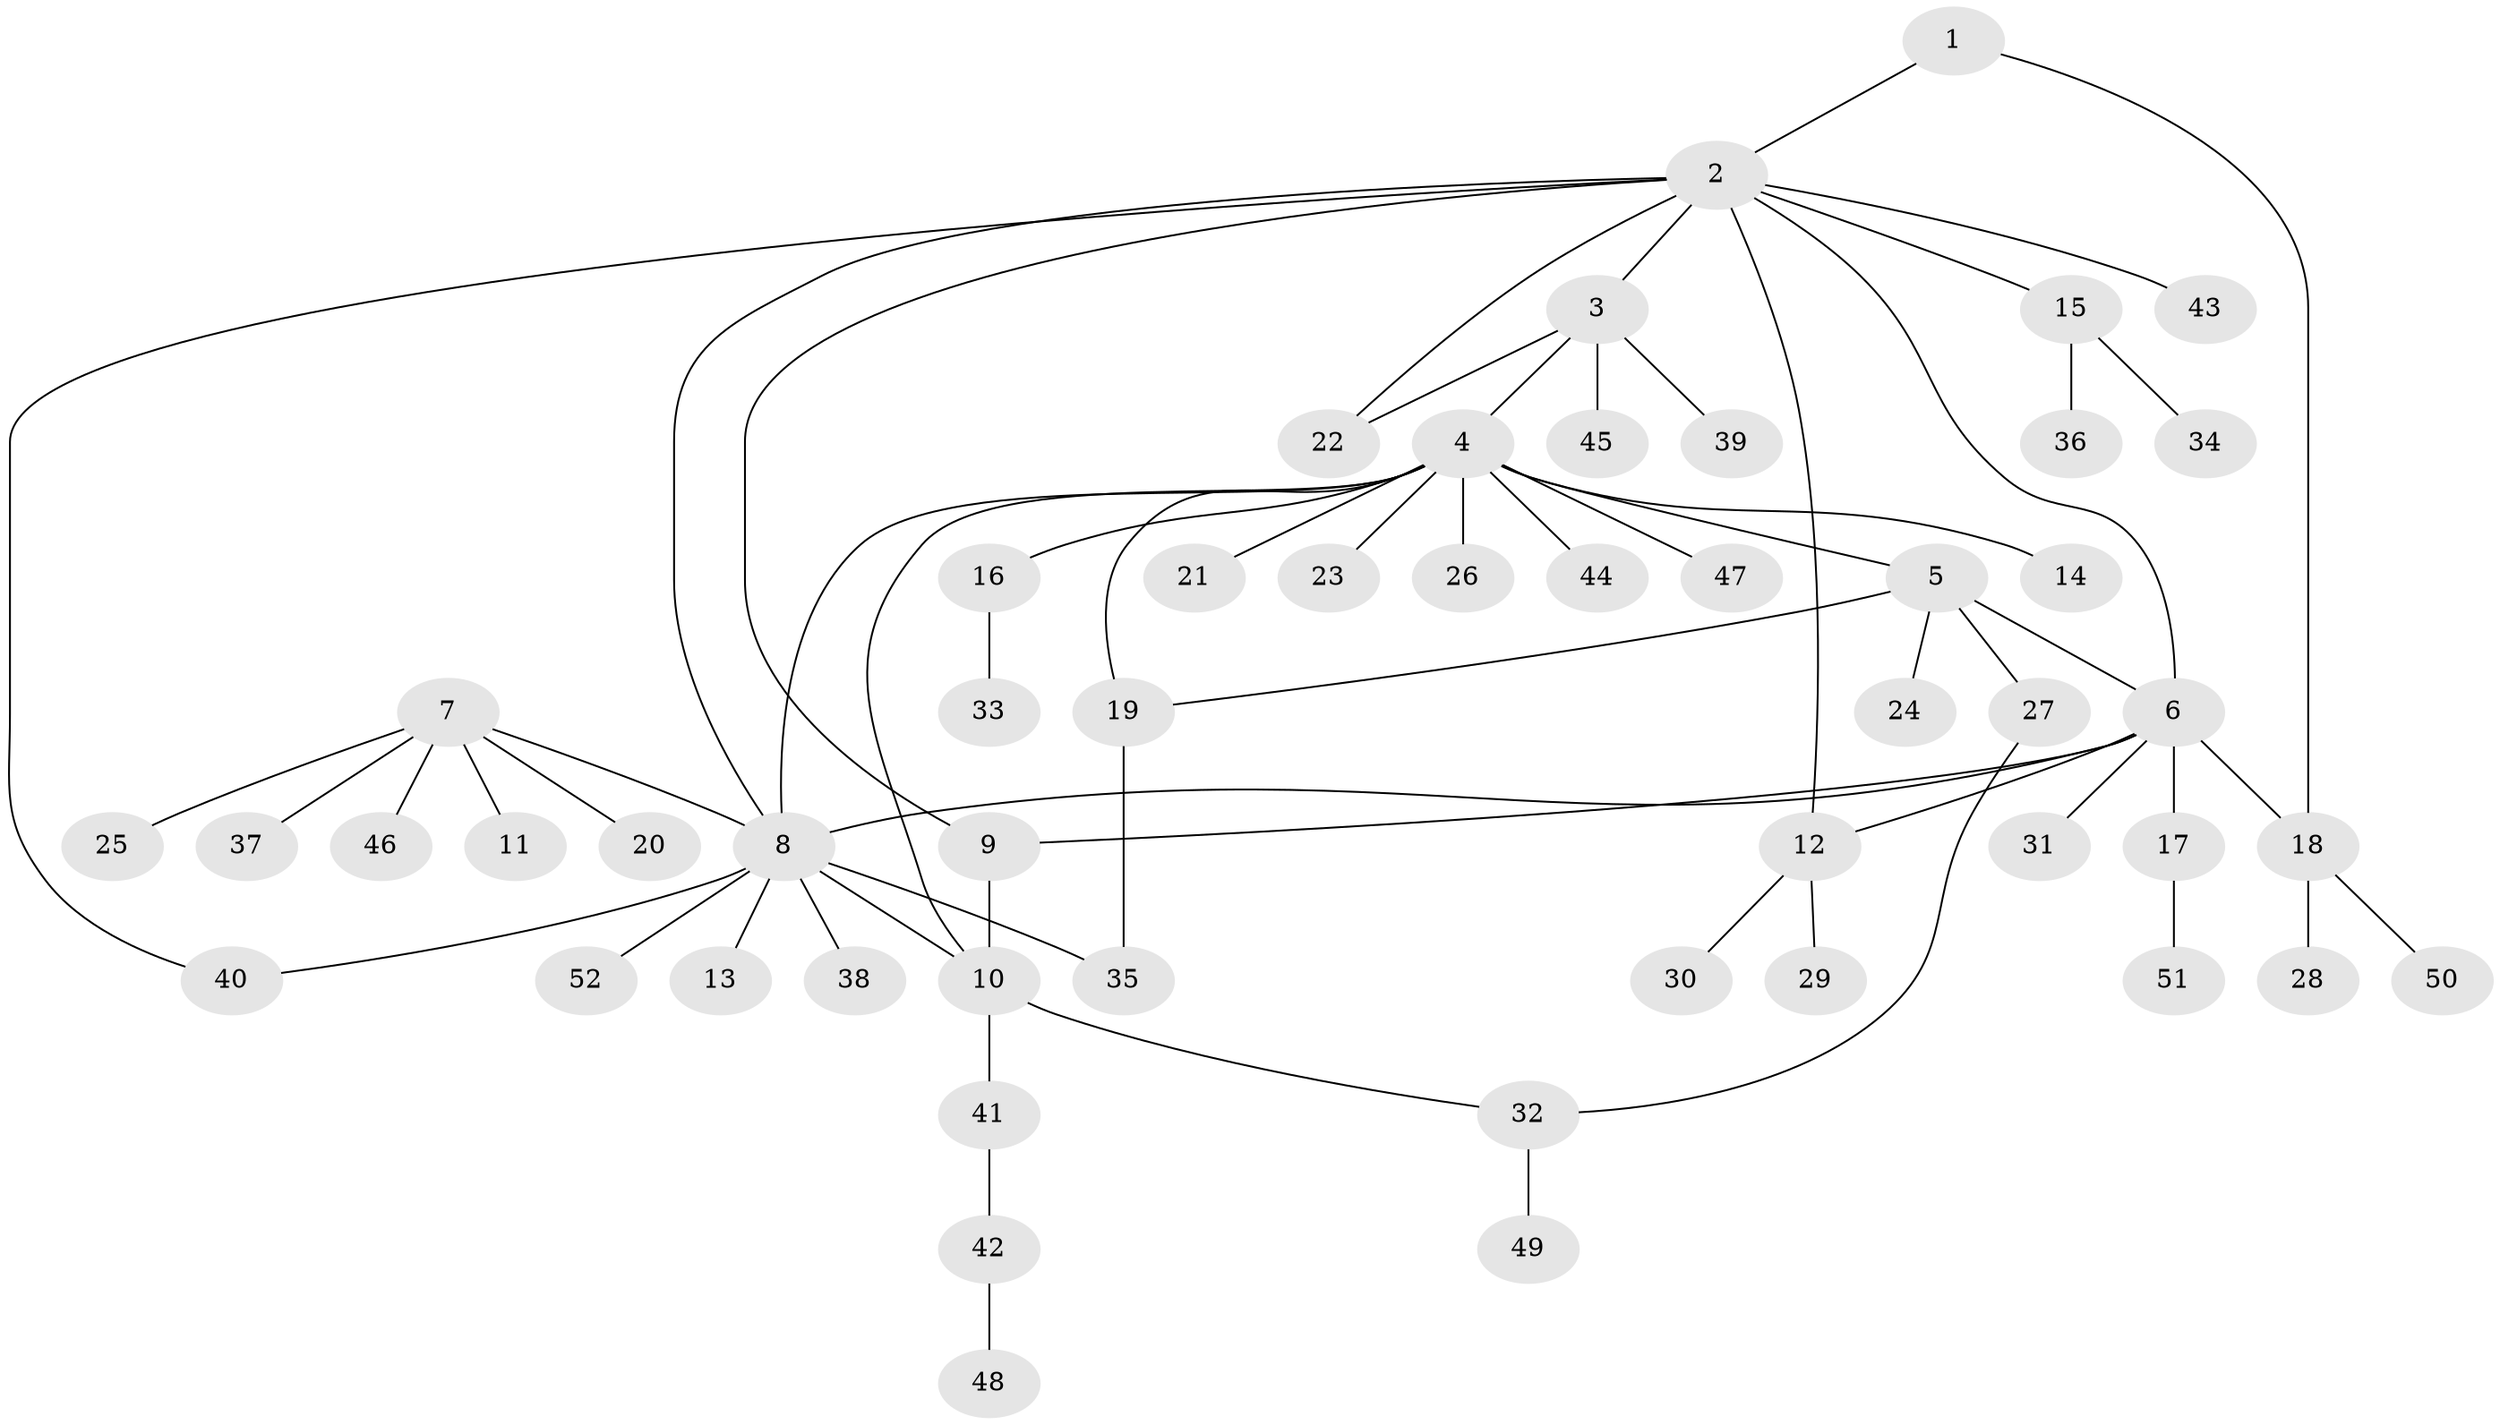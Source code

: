 // coarse degree distribution, {9: 0.05, 7: 0.05, 3: 0.05, 4: 0.1, 2: 0.1, 1: 0.65}
// Generated by graph-tools (version 1.1) at 2025/19/03/04/25 18:19:57]
// undirected, 52 vertices, 64 edges
graph export_dot {
graph [start="1"]
  node [color=gray90,style=filled];
  1;
  2;
  3;
  4;
  5;
  6;
  7;
  8;
  9;
  10;
  11;
  12;
  13;
  14;
  15;
  16;
  17;
  18;
  19;
  20;
  21;
  22;
  23;
  24;
  25;
  26;
  27;
  28;
  29;
  30;
  31;
  32;
  33;
  34;
  35;
  36;
  37;
  38;
  39;
  40;
  41;
  42;
  43;
  44;
  45;
  46;
  47;
  48;
  49;
  50;
  51;
  52;
  1 -- 2;
  1 -- 18;
  2 -- 3;
  2 -- 6;
  2 -- 8;
  2 -- 9;
  2 -- 12;
  2 -- 15;
  2 -- 22;
  2 -- 40;
  2 -- 43;
  3 -- 4;
  3 -- 22;
  3 -- 39;
  3 -- 45;
  4 -- 5;
  4 -- 8;
  4 -- 10;
  4 -- 14;
  4 -- 16;
  4 -- 19;
  4 -- 21;
  4 -- 23;
  4 -- 26;
  4 -- 44;
  4 -- 47;
  5 -- 6;
  5 -- 19;
  5 -- 24;
  5 -- 27;
  6 -- 8;
  6 -- 9;
  6 -- 12;
  6 -- 17;
  6 -- 18;
  6 -- 31;
  7 -- 8;
  7 -- 11;
  7 -- 20;
  7 -- 25;
  7 -- 37;
  7 -- 46;
  8 -- 10;
  8 -- 13;
  8 -- 35;
  8 -- 38;
  8 -- 40;
  8 -- 52;
  9 -- 10;
  10 -- 32;
  10 -- 41;
  12 -- 29;
  12 -- 30;
  15 -- 34;
  15 -- 36;
  16 -- 33;
  17 -- 51;
  18 -- 28;
  18 -- 50;
  19 -- 35;
  27 -- 32;
  32 -- 49;
  41 -- 42;
  42 -- 48;
}
